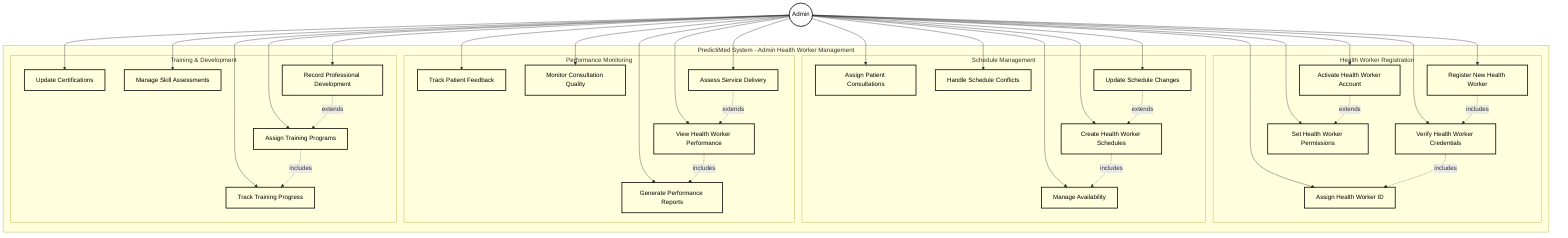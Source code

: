 graph TB
    %% ========================================
    %% ADMIN ROLE - HEALTH WORKER MANAGEMENT USE CASES
    %% ========================================
    
    subgraph "PredictiMed System - Admin Health Worker Management"
        subgraph "Health Worker Registration"
            UC1[Register New Health Worker]
            UC2[Verify Health Worker Credentials]
            UC3[Assign Health Worker ID]
            UC4[Set Health Worker Permissions]
            UC5[Activate Health Worker Account]
        end
        
        subgraph "Schedule Management"
            UC6[Create Health Worker Schedules]
            UC7[Assign Patient Consultations]
            UC8[Manage Availability]
            UC9[Handle Schedule Conflicts]
            UC10[Update Schedule Changes]
        end
        
        subgraph "Performance Monitoring"
            UC11[View Health Worker Performance]
            UC12[Generate Performance Reports]
            UC13[Track Patient Feedback]
            UC14[Monitor Consultation Quality]
            UC15[Assess Service Delivery]
        end
        
        subgraph "Training & Development"
            UC16[Assign Training Programs]
            UC17[Track Training Progress]
            UC18[Update Certifications]
            UC19[Manage Skill Assessments]
            UC20[Record Professional Development]
        end
    end
    
    %% Actors
    Admin((Admin))
    
    %% Admin Relationships
    Admin --> UC1
    Admin --> UC2
    Admin --> UC3
    Admin --> UC4
    Admin --> UC5
    Admin --> UC6
    Admin --> UC7
    Admin --> UC8
    Admin --> UC9
    Admin --> UC10
    Admin --> UC11
    Admin --> UC12
    Admin --> UC13
    Admin --> UC14
    Admin --> UC15
    Admin --> UC16
    Admin --> UC17
    Admin --> UC18
    Admin --> UC19
    Admin --> UC20
    
    %% Include Relationships
    UC1 -.->|includes| UC2
    UC2 -.->|includes| UC3
    UC6 -.->|includes| UC8
    UC11 -.->|includes| UC12
    UC16 -.->|includes| UC17
    
    %% Extend Relationships
    UC5 -.->|extends| UC4
    UC10 -.->|extends| UC6
    UC15 -.->|extends| UC11
    UC20 -.->|extends| UC16
    
    classDef actor fill:transparent,stroke:#000,stroke-width:2px,color:#000
    classDef usecase fill:transparent,stroke:#000,stroke-width:2px,color:#000
    
    class Admin actor
    class UC1,UC2,UC3,UC4,UC5,UC6,UC7,UC8,UC9,UC10,UC11,UC12,UC13,UC14,UC15,UC16,UC17,UC18,UC19,UC20 usecase